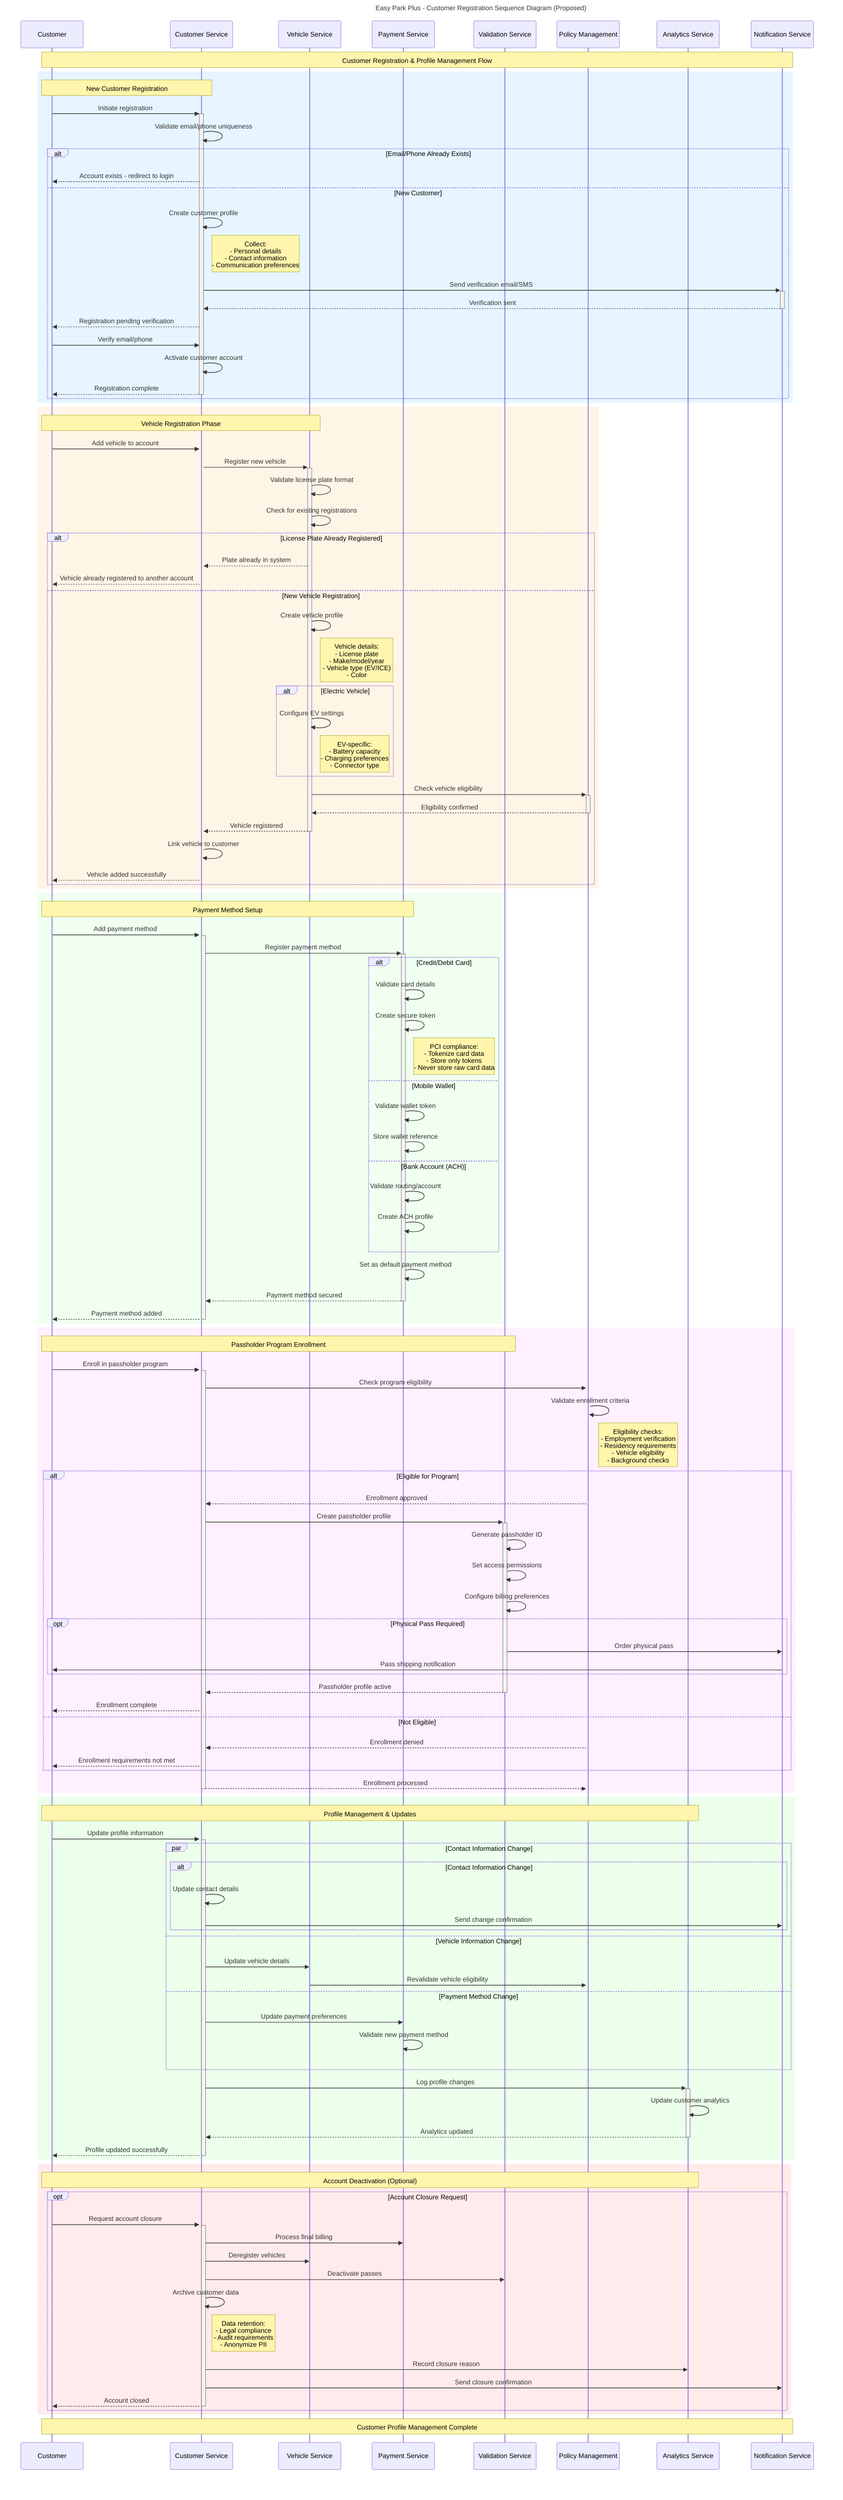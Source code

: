 ---
title: Easy Park Plus - Customer Registration Sequence Diagram (Proposed)
---

sequenceDiagram
    participant Customer
    participant CustomerSvc as Customer Service
    participant Vehicle as Vehicle Service
    participant Payment as Payment Service
    participant Validation as Validation Service
    participant Policy as Policy Management
    participant Analytics as Analytics Service
    participant Notification as Notification Service
    
    Note over Customer, Notification: Customer Registration & Profile Management Flow

    %% New Customer Registration
    rect rgb(230, 245, 255)
    Note over Customer, CustomerSvc: New Customer Registration
    Customer->>+CustomerSvc: Initiate registration
    CustomerSvc->>CustomerSvc: Validate email/phone uniqueness
    
    alt Email/Phone Already Exists
        CustomerSvc-->>Customer: Account exists - redirect to login
    else New Customer
        CustomerSvc->>CustomerSvc: Create customer profile
        Note right of CustomerSvc: Collect:<br/>- Personal details<br/>- Contact information<br/>- Communication preferences
        
        CustomerSvc->>+Notification: Send verification email/SMS
        Notification-->>-CustomerSvc: Verification sent
        CustomerSvc-->>Customer: Registration pending verification
        
        Customer->>CustomerSvc: Verify email/phone
        CustomerSvc->>CustomerSvc: Activate customer account
        CustomerSvc-->>-Customer: Registration complete
    end
    end

    %% Vehicle Registration & Linking
    rect rgb(255, 245, 230)
    Note over Customer, Vehicle: Vehicle Registration Phase
    Customer->>+CustomerSvc: Add vehicle to account
    CustomerSvc->>+Vehicle: Register new vehicle
    
    Vehicle->>Vehicle: Validate license plate format
    Vehicle->>Vehicle: Check for existing registrations
    
    alt License Plate Already Registered
        Vehicle-->>CustomerSvc: Plate already in system
        CustomerSvc-->>Customer: Vehicle already registered to another account
        
    else New Vehicle Registration
        Vehicle->>Vehicle: Create vehicle profile
        Note right of Vehicle: Vehicle details:<br/>- License plate<br/>- Make/model/year<br/>- Vehicle type (EV/ICE)<br/>- Color
        
        alt Electric Vehicle
            Vehicle->>Vehicle: Configure EV settings
            Note right of Vehicle: EV-specific:<br/>- Battery capacity<br/>- Charging preferences<br/>- Connector type
        end
        
        Vehicle->>+Policy: Check vehicle eligibility
        Policy-->>-Vehicle: Eligibility confirmed
        
        Vehicle-->>-CustomerSvc: Vehicle registered
        CustomerSvc->>CustomerSvc: Link vehicle to customer
        CustomerSvc-->>Customer: Vehicle added successfully
    end
    end

    %% Payment Method Management
    rect rgb(240, 255, 240)
    Note over Customer, Payment: Payment Method Setup
    Customer->>+CustomerSvc: Add payment method
    CustomerSvc->>+Payment: Register payment method
    
    alt Credit/Debit Card
        Payment->>Payment: Validate card details
        Payment->>Payment: Create secure token
        Note right of Payment: PCI compliance:<br/>- Tokenize card data<br/>- Store only tokens<br/>- Never store raw card data
        
    else Mobile Wallet
        Payment->>Payment: Validate wallet token
        Payment->>Payment: Store wallet reference
        
    else Bank Account (ACH)
        Payment->>Payment: Validate routing/account
        Payment->>Payment: Create ACH profile
    end
    
    Payment->>Payment: Set as default payment method
    Payment-->>-CustomerSvc: Payment method secured
    CustomerSvc-->>-Customer: Payment method added
    end

    %% Passholder Enrollment
    rect rgb(255, 240, 255)
    Note over Customer, Validation: Passholder Program Enrollment
    Customer->>+CustomerSvc: Enroll in passholder program
    CustomerSvc->>+Policy: Check program eligibility
    
    Policy->>Policy: Validate enrollment criteria
    Note right of Policy: Eligibility checks:<br/>- Employment verification<br/>- Residency requirements<br/>- Vehicle eligibility<br/>- Background checks
    
    alt Eligible for Program
        Policy-->>CustomerSvc: Enrollment approved
        CustomerSvc->>+Validation: Create passholder profile
        
        Validation->>Validation: Generate passholder ID
        Validation->>Validation: Set access permissions
        Validation->>Validation: Configure billing preferences
        
        opt Physical Pass Required
            Validation->>Notification: Order physical pass
            Notification->>Customer: Pass shipping notification
        end
        
        Validation-->>-CustomerSvc: Passholder profile active
        CustomerSvc-->>Customer: Enrollment complete
        
    else Not Eligible
        Policy-->>CustomerSvc: Enrollment denied
        CustomerSvc-->>Customer: Enrollment requirements not met
    end
    
    CustomerSvc-->>-Policy: Enrollment processed
    end

    %% Profile Updates & Management
    rect rgb(235, 255, 235)
    Note over Customer, Analytics: Profile Management & Updates
    Customer->>+CustomerSvc: Update profile information
    
    par Contact Information Change
        alt Contact Information Change
            CustomerSvc->>CustomerSvc: Update contact details
            CustomerSvc->>Notification: Send change confirmation
        end
    and Vehicle Information Change
        CustomerSvc->>Vehicle: Update vehicle details
        Vehicle->>Policy: Revalidate vehicle eligibility
    and Payment Method Change
        CustomerSvc->>Payment: Update payment preferences
        Payment->>Payment: Validate new payment method
    end
    
    CustomerSvc->>+Analytics: Log profile changes
    Analytics->>Analytics: Update customer analytics
    Analytics-->>-CustomerSvc: Analytics updated
    
    CustomerSvc-->>-Customer: Profile updated successfully
    end

    %% Account Deactivation/Deletion
    rect rgb(255, 235, 235)
    Note over Customer, Analytics: Account Deactivation (Optional)
    opt Account Closure Request
        Customer->>+CustomerSvc: Request account closure
        CustomerSvc->>Payment: Process final billing
        CustomerSvc->>Vehicle: Deregister vehicles
        CustomerSvc->>Validation: Deactivate passes
        
        CustomerSvc->>CustomerSvc: Archive customer data
        Note right of CustomerSvc: Data retention:<br/>- Legal compliance<br/>- Audit requirements<br/>- Anonymize PII
        
        CustomerSvc->>Analytics: Record closure reason
        CustomerSvc->>Notification: Send closure confirmation
        CustomerSvc-->>-Customer: Account closed
    end
    end

    Note over Customer, Notification: Customer Profile Management Complete